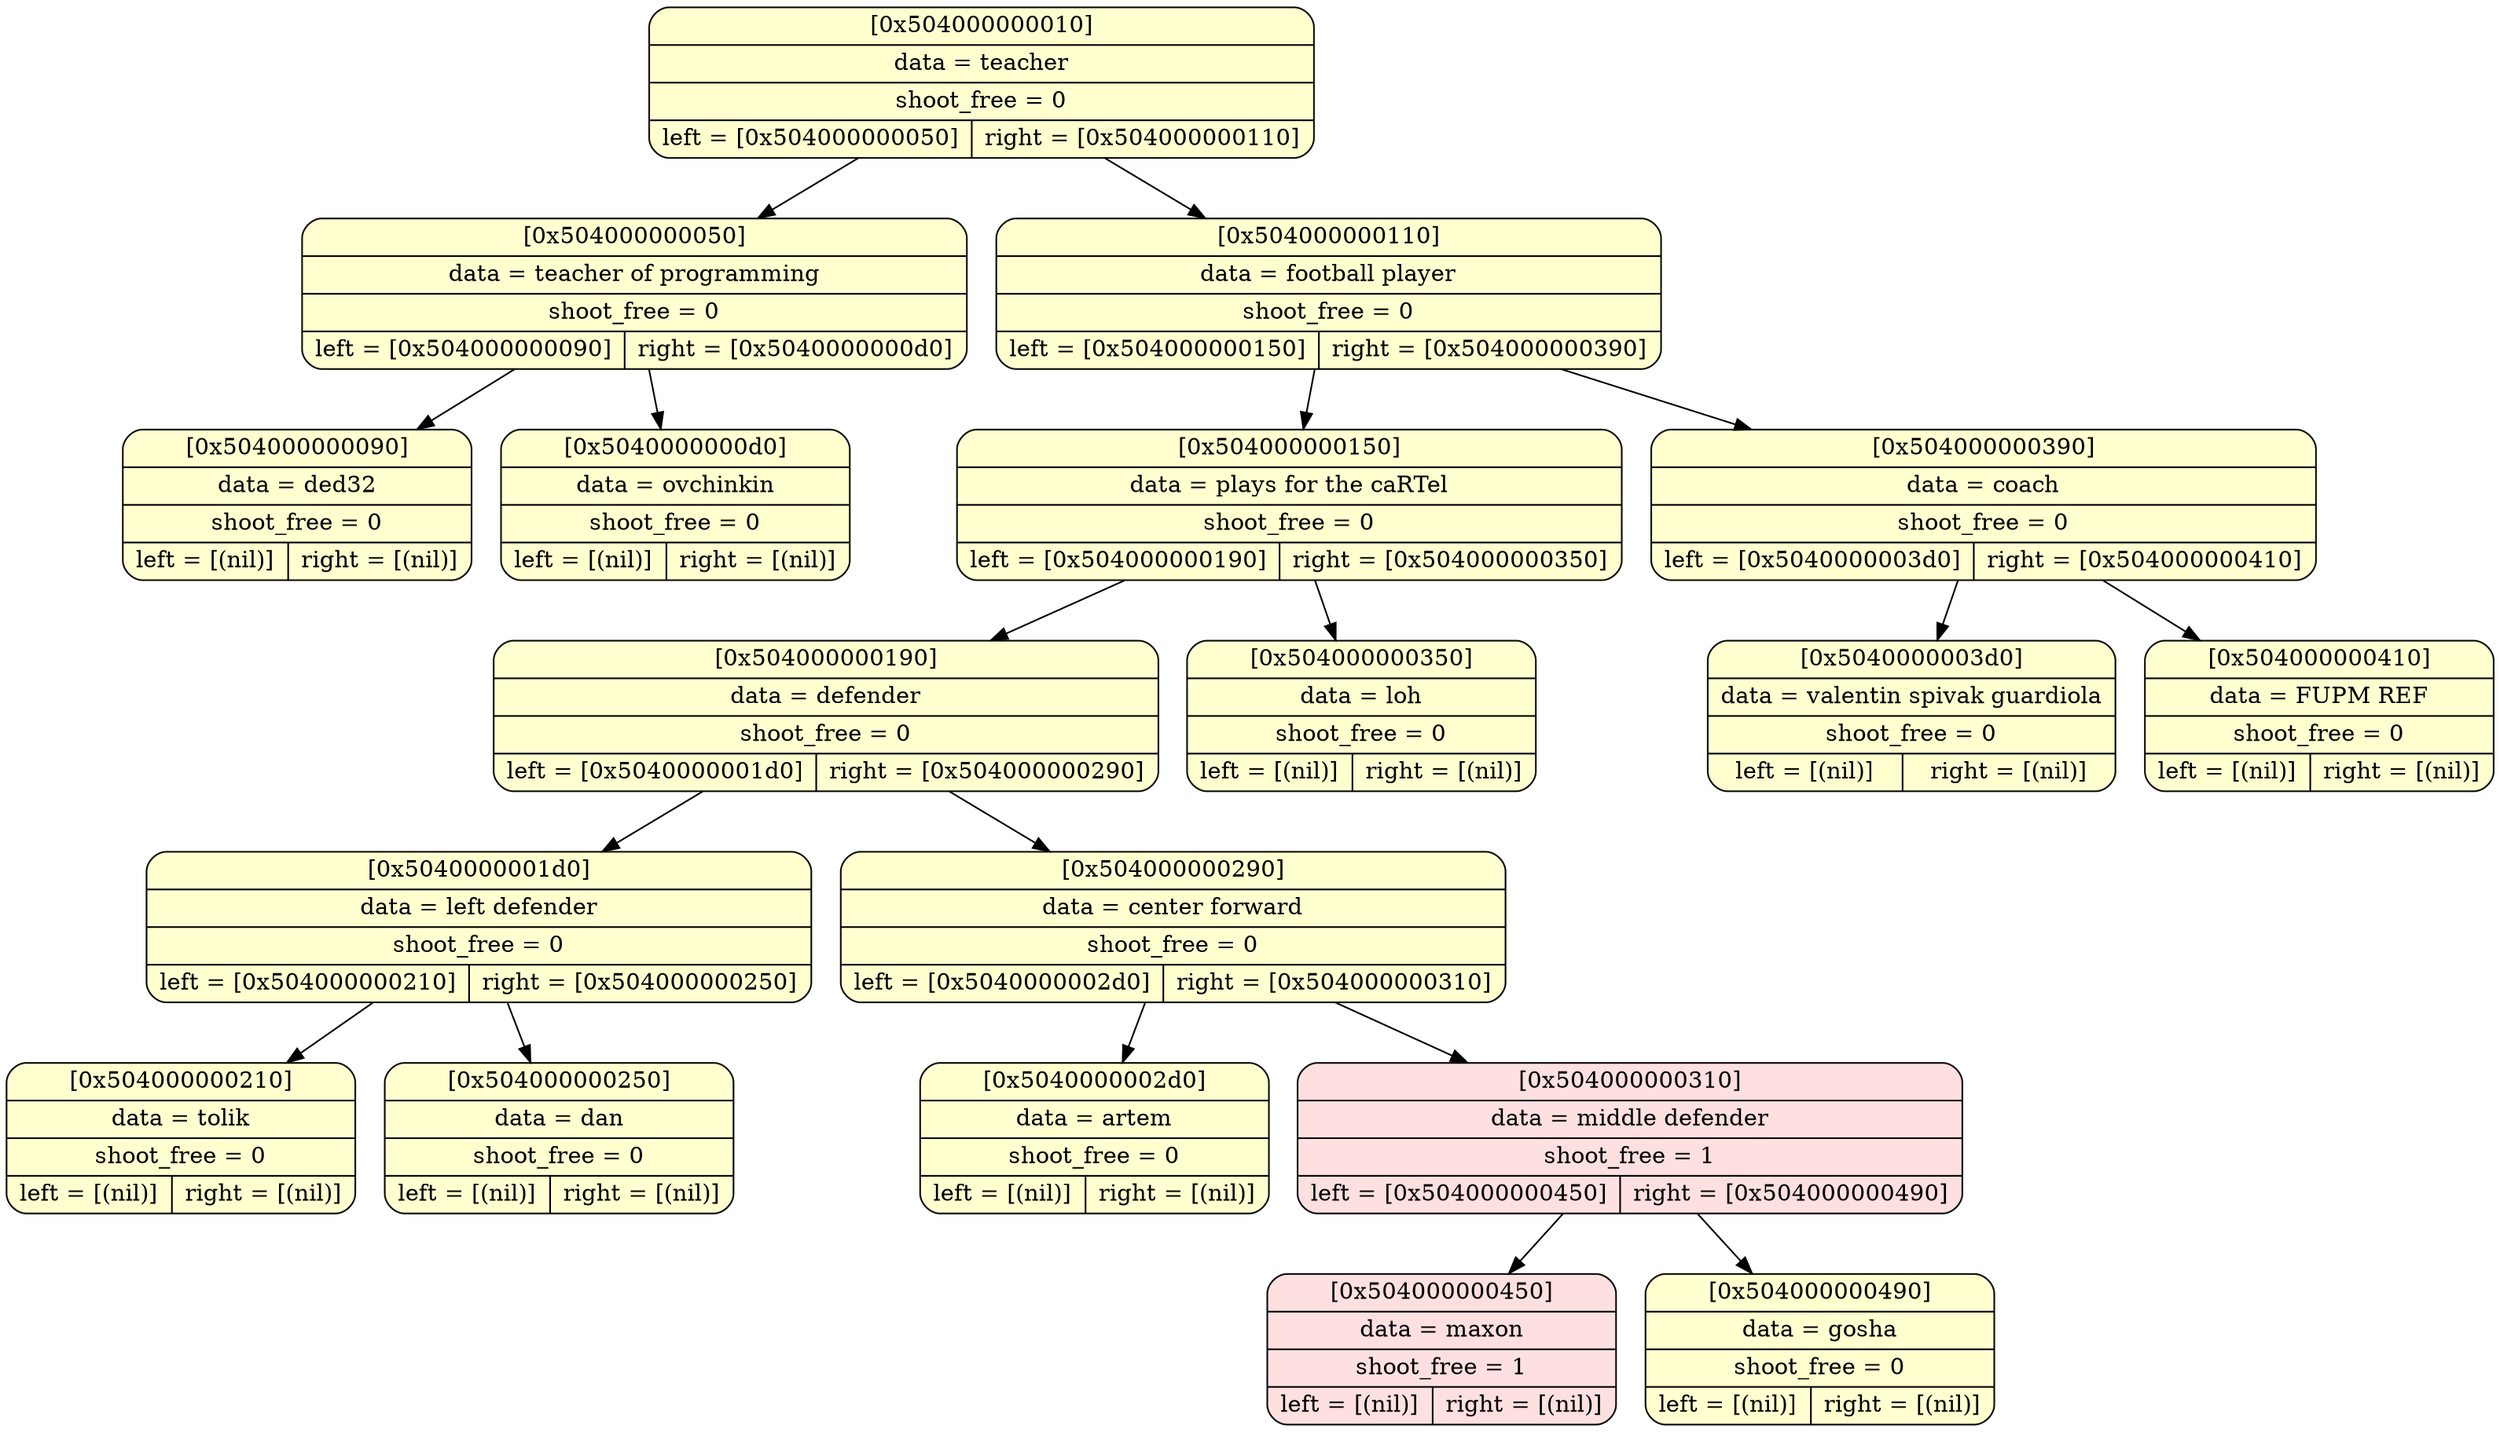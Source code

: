 digraph
{
bgcolor="transparent"
node0x504000000010 [shape=Mrecord; label = " { [0x504000000010] | data = teacher | shoot_free = 0 | { left = [0x504000000050] | right = [0x504000000110] } }"; style = filled; fillcolor = "#FFFFD0"];
node0x504000000010 -> node0x504000000050
;node0x504000000010 -> node0x504000000110
;node0x504000000050 [shape=Mrecord; label = " { [0x504000000050] | data = teacher of programming | shoot_free = 0 | { left = [0x504000000090] | right = [0x5040000000d0] } }"; style = filled; fillcolor = "#FFFFD0"];
node0x504000000050 -> node0x504000000090
;node0x504000000050 -> node0x5040000000d0
;node0x504000000090 [shape=Mrecord; label = " { [0x504000000090] | data = ded32 | shoot_free = 0 | { left = [(nil)] | right = [(nil)] } }"; style = filled; fillcolor = "#FFFFD0"];
node0x5040000000d0 [shape=Mrecord; label = " { [0x5040000000d0] | data = ovchinkin | shoot_free = 0 | { left = [(nil)] | right = [(nil)] } }"; style = filled; fillcolor = "#FFFFD0"];
node0x504000000110 [shape=Mrecord; label = " { [0x504000000110] | data = football player | shoot_free = 0 | { left = [0x504000000150] | right = [0x504000000390] } }"; style = filled; fillcolor = "#FFFFD0"];
node0x504000000110 -> node0x504000000150
;node0x504000000110 -> node0x504000000390
;node0x504000000150 [shape=Mrecord; label = " { [0x504000000150] | data = plays for the caRTel | shoot_free = 0 | { left = [0x504000000190] | right = [0x504000000350] } }"; style = filled; fillcolor = "#FFFFD0"];
node0x504000000150 -> node0x504000000190
;node0x504000000150 -> node0x504000000350
;node0x504000000190 [shape=Mrecord; label = " { [0x504000000190] | data = defender | shoot_free = 0 | { left = [0x5040000001d0] | right = [0x504000000290] } }"; style = filled; fillcolor = "#FFFFD0"];
node0x504000000190 -> node0x5040000001d0
;node0x504000000190 -> node0x504000000290
;node0x5040000001d0 [shape=Mrecord; label = " { [0x5040000001d0] | data = left defender | shoot_free = 0 | { left = [0x504000000210] | right = [0x504000000250] } }"; style = filled; fillcolor = "#FFFFD0"];
node0x5040000001d0 -> node0x504000000210
;node0x5040000001d0 -> node0x504000000250
;node0x504000000210 [shape=Mrecord; label = " { [0x504000000210] | data = tolik | shoot_free = 0 | { left = [(nil)] | right = [(nil)] } }"; style = filled; fillcolor = "#FFFFD0"];
node0x504000000250 [shape=Mrecord; label = " { [0x504000000250] | data = dan | shoot_free = 0 | { left = [(nil)] | right = [(nil)] } }"; style = filled; fillcolor = "#FFFFD0"];
node0x504000000290 [shape=Mrecord; label = " { [0x504000000290] | data = center forward | shoot_free = 0 | { left = [0x5040000002d0] | right = [0x504000000310] } }"; style = filled; fillcolor = "#FFFFD0"];
node0x504000000290 -> node0x5040000002d0
;node0x504000000290 -> node0x504000000310
;node0x5040000002d0 [shape=Mrecord; label = " { [0x5040000002d0] | data = artem | shoot_free = 0 | { left = [(nil)] | right = [(nil)] } }"; style = filled; fillcolor = "#FFFFD0"];
node0x504000000310 [shape=Mrecord; label = " { [0x504000000310] | data = middle defender | shoot_free = 1 | { left = [0x504000000450] | right = [0x504000000490] } }"; style = filled; fillcolor = "#FFE0E0"];
node0x504000000310 -> node0x504000000450
;node0x504000000310 -> node0x504000000490
;node0x504000000450 [shape=Mrecord; label = " { [0x504000000450] | data = maxon | shoot_free = 1 | { left = [(nil)] | right = [(nil)] } }"; style = filled; fillcolor = "#FFE0E0"];
node0x504000000490 [shape=Mrecord; label = " { [0x504000000490] | data = gosha | shoot_free = 0 | { left = [(nil)] | right = [(nil)] } }"; style = filled; fillcolor = "#FFFFD0"];
node0x504000000350 [shape=Mrecord; label = " { [0x504000000350] | data = loh | shoot_free = 0 | { left = [(nil)] | right = [(nil)] } }"; style = filled; fillcolor = "#FFFFD0"];
node0x504000000390 [shape=Mrecord; label = " { [0x504000000390] | data = coach | shoot_free = 0 | { left = [0x5040000003d0] | right = [0x504000000410] } }"; style = filled; fillcolor = "#FFFFD0"];
node0x504000000390 -> node0x5040000003d0
;node0x504000000390 -> node0x504000000410
;node0x5040000003d0 [shape=Mrecord; label = " { [0x5040000003d0] | data = valentin spivak guardiola | shoot_free = 0 | { left = [(nil)] | right = [(nil)] } }"; style = filled; fillcolor = "#FFFFD0"];
node0x504000000410 [shape=Mrecord; label = " { [0x504000000410] | data = FUPM REF | shoot_free = 0 | { left = [(nil)] | right = [(nil)] } }"; style = filled; fillcolor = "#FFFFD0"];

}

